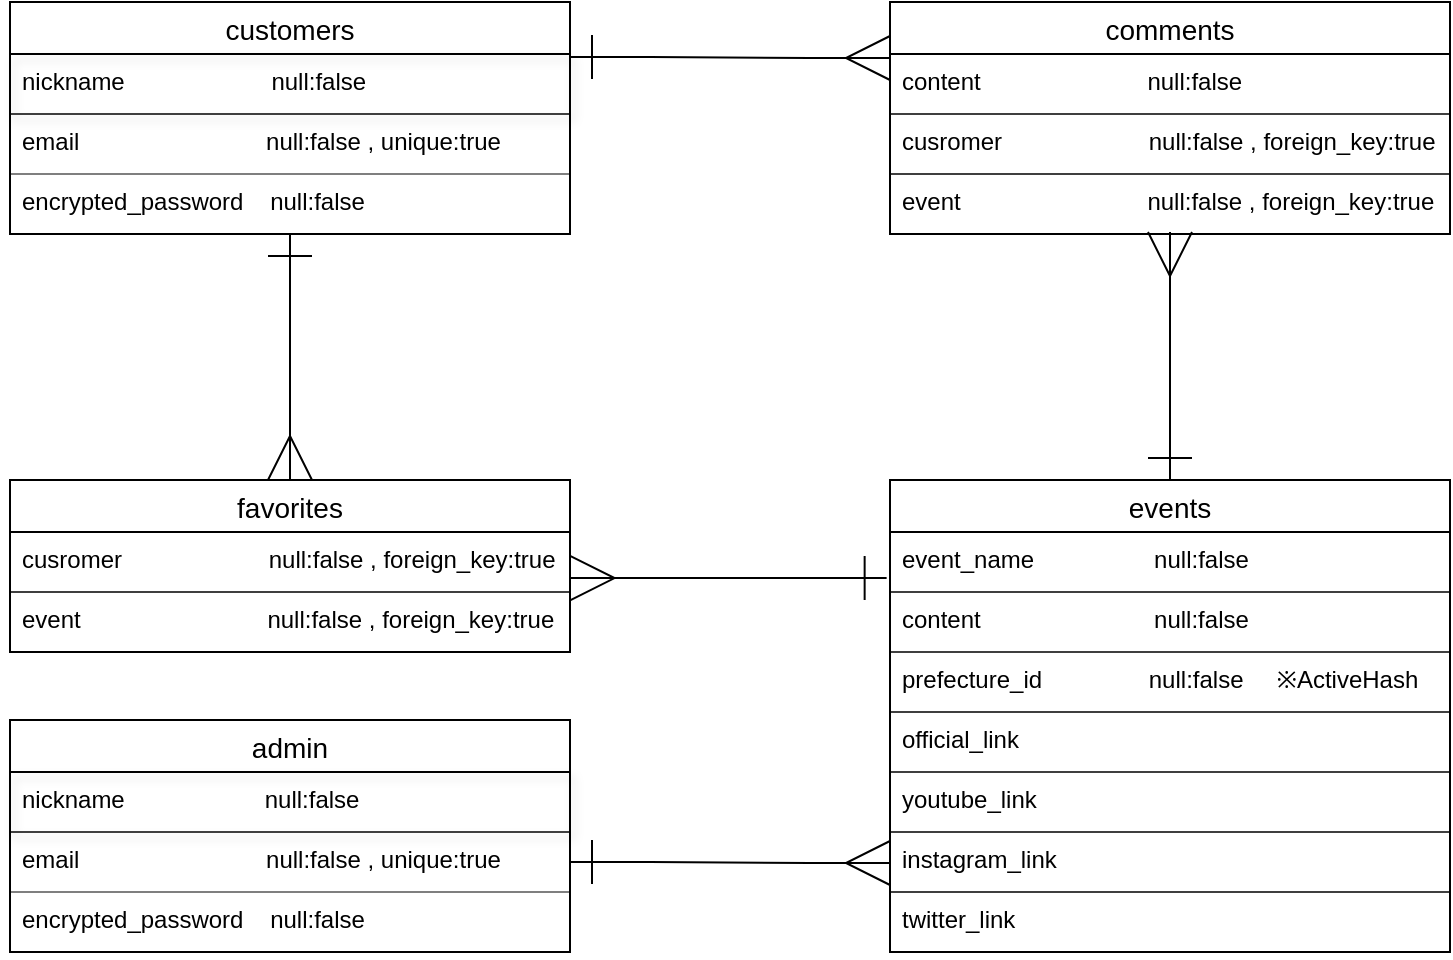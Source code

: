 <mxfile>
    <diagram id="mtUBJsGznqgdT3qcD4_Z" name="ページ1">
        <mxGraphModel dx="604" dy="740" grid="1" gridSize="10" guides="1" tooltips="1" connect="1" arrows="1" fold="1" page="1" pageScale="1" pageWidth="827" pageHeight="1169" math="0" shadow="0">
            <root>
                <mxCell id="0"/>
                <mxCell id="1" parent="0"/>
                <mxCell id="2" value="customers" style="swimlane;fontStyle=0;childLayout=stackLayout;horizontal=1;startSize=26;horizontalStack=0;resizeParent=1;resizeParentMax=0;resizeLast=0;collapsible=1;marginBottom=0;align=center;fontSize=14;" vertex="1" parent="1">
                    <mxGeometry x="40" y="80" width="280" height="116" as="geometry">
                        <mxRectangle x="40" y="80" width="70" height="26" as="alternateBounds"/>
                    </mxGeometry>
                </mxCell>
                <mxCell id="3" value="nickname                      null:false " style="text;strokeColor=default;fillColor=none;spacingLeft=4;spacingRight=4;overflow=hidden;rotatable=0;points=[[0,0.5],[1,0.5]];portConstraint=eastwest;fontSize=12;opacity=50;shadow=1;" vertex="1" parent="2">
                    <mxGeometry y="26" width="280" height="30" as="geometry"/>
                </mxCell>
                <mxCell id="4" value="email                            null:false , unique:true" style="text;strokeColor=default;fillColor=none;spacingLeft=4;spacingRight=4;overflow=hidden;rotatable=0;points=[[0,0.5],[1,0.5]];portConstraint=eastwest;fontSize=12;opacity=50;" vertex="1" parent="2">
                    <mxGeometry y="56" width="280" height="30" as="geometry"/>
                </mxCell>
                <mxCell id="5" value="encrypted_password    null:false " style="text;strokeColor=none;fillColor=none;spacingLeft=4;spacingRight=4;overflow=hidden;rotatable=0;points=[[0,0.5],[1,0.5]];portConstraint=eastwest;fontSize=12;" vertex="1" parent="2">
                    <mxGeometry y="86" width="280" height="30" as="geometry"/>
                </mxCell>
                <mxCell id="15" value="events" style="swimlane;fontStyle=0;childLayout=stackLayout;horizontal=1;startSize=26;horizontalStack=0;resizeParent=1;resizeParentMax=0;resizeLast=0;collapsible=1;marginBottom=0;align=center;fontSize=14;" vertex="1" parent="1">
                    <mxGeometry x="480" y="319" width="280" height="236" as="geometry"/>
                </mxCell>
                <mxCell id="16" value="event_name                  null:false" style="text;strokeColor=default;fillColor=none;spacingLeft=4;spacingRight=4;overflow=hidden;rotatable=0;points=[[0,0.5],[1,0.5]];portConstraint=eastwest;fontSize=12;opacity=50;" vertex="1" parent="15">
                    <mxGeometry y="26" width="280" height="30" as="geometry"/>
                </mxCell>
                <mxCell id="17" value="content                          null:false" style="text;strokeColor=default;fillColor=none;spacingLeft=4;spacingRight=4;overflow=hidden;rotatable=0;points=[[0,0.5],[1,0.5]];portConstraint=eastwest;fontSize=12;opacity=50;" vertex="1" parent="15">
                    <mxGeometry y="56" width="280" height="30" as="geometry"/>
                </mxCell>
                <mxCell id="21" value="prefecture_id                null:false     ※ActiveHash" style="text;strokeColor=default;fillColor=none;spacingLeft=4;spacingRight=4;overflow=hidden;rotatable=0;points=[[0,0.5],[1,0.5]];portConstraint=eastwest;fontSize=12;strokeWidth=1;opacity=50;" vertex="1" parent="15">
                    <mxGeometry y="86" width="280" height="30" as="geometry"/>
                </mxCell>
                <mxCell id="22" value="official_link " style="text;strokeColor=default;fillColor=none;spacingLeft=4;spacingRight=4;overflow=hidden;rotatable=0;points=[[0,0.5],[1,0.5]];portConstraint=eastwest;fontSize=12;opacity=50;" vertex="1" parent="15">
                    <mxGeometry y="116" width="280" height="30" as="geometry"/>
                </mxCell>
                <mxCell id="34" value="youtube_link" style="text;strokeColor=default;fillColor=none;spacingLeft=4;spacingRight=4;overflow=hidden;rotatable=0;points=[[0,0.5],[1,0.5]];portConstraint=eastwest;fontSize=12;opacity=50;" vertex="1" parent="15">
                    <mxGeometry y="146" width="280" height="30" as="geometry"/>
                </mxCell>
                <mxCell id="23" value="instagram_link    " style="text;strokeColor=default;fillColor=none;spacingLeft=4;spacingRight=4;overflow=hidden;rotatable=0;points=[[0,0.5],[1,0.5]];portConstraint=eastwest;fontSize=12;opacity=50;" vertex="1" parent="15">
                    <mxGeometry y="176" width="280" height="30" as="geometry"/>
                </mxCell>
                <mxCell id="24" value="twitter_link    " style="text;strokeColor=default;fillColor=none;spacingLeft=4;spacingRight=4;overflow=hidden;rotatable=0;points=[[0,0.5],[1,0.5]];portConstraint=eastwest;fontSize=12;opacity=50;" vertex="1" parent="15">
                    <mxGeometry y="206" width="280" height="30" as="geometry"/>
                </mxCell>
                <mxCell id="25" value="admin" style="swimlane;fontStyle=0;childLayout=stackLayout;horizontal=1;startSize=26;horizontalStack=0;resizeParent=1;resizeParentMax=0;resizeLast=0;collapsible=1;marginBottom=0;align=center;fontSize=14;" vertex="1" parent="1">
                    <mxGeometry x="40" y="439" width="280" height="116" as="geometry">
                        <mxRectangle x="40" y="80" width="70" height="26" as="alternateBounds"/>
                    </mxGeometry>
                </mxCell>
                <mxCell id="26" value="nickname                     null:false " style="text;strokeColor=default;fillColor=none;spacingLeft=4;spacingRight=4;overflow=hidden;rotatable=0;points=[[0,0.5],[1,0.5]];portConstraint=eastwest;fontSize=12;opacity=50;shadow=1;" vertex="1" parent="25">
                    <mxGeometry y="26" width="280" height="30" as="geometry"/>
                </mxCell>
                <mxCell id="27" value="email                            null:false , unique:true" style="text;strokeColor=default;fillColor=none;spacingLeft=4;spacingRight=4;overflow=hidden;rotatable=0;points=[[0,0.5],[1,0.5]];portConstraint=eastwest;fontSize=12;opacity=50;" vertex="1" parent="25">
                    <mxGeometry y="56" width="280" height="30" as="geometry"/>
                </mxCell>
                <mxCell id="28" value="encrypted_password    null:false " style="text;strokeColor=none;fillColor=none;spacingLeft=4;spacingRight=4;overflow=hidden;rotatable=0;points=[[0,0.5],[1,0.5]];portConstraint=eastwest;fontSize=12;" vertex="1" parent="25">
                    <mxGeometry y="86" width="280" height="30" as="geometry"/>
                </mxCell>
                <mxCell id="29" value="comments" style="swimlane;fontStyle=0;childLayout=stackLayout;horizontal=1;startSize=26;horizontalStack=0;resizeParent=1;resizeParentMax=0;resizeLast=0;collapsible=1;marginBottom=0;align=center;fontSize=14;" vertex="1" parent="1">
                    <mxGeometry x="480" y="80" width="280" height="116" as="geometry">
                        <mxRectangle x="40" y="80" width="70" height="26" as="alternateBounds"/>
                    </mxGeometry>
                </mxCell>
                <mxCell id="31" value="content                         null:false" style="text;strokeColor=default;fillColor=none;spacingLeft=4;spacingRight=4;overflow=hidden;rotatable=0;points=[[0,0.5],[1,0.5]];portConstraint=eastwest;fontSize=12;opacity=50;" vertex="1" parent="29">
                    <mxGeometry y="26" width="280" height="30" as="geometry"/>
                </mxCell>
                <mxCell id="44" value="cusromer                      null:false , foreign_key:true" style="text;strokeColor=default;fillColor=none;spacingLeft=4;spacingRight=4;overflow=hidden;rotatable=0;points=[[0,0.5],[1,0.5]];portConstraint=eastwest;fontSize=12;opacity=50;" vertex="1" parent="29">
                    <mxGeometry y="56" width="280" height="30" as="geometry"/>
                </mxCell>
                <mxCell id="43" value="event                            null:false , foreign_key:true" style="text;strokeColor=default;fillColor=none;spacingLeft=4;spacingRight=4;overflow=hidden;rotatable=0;points=[[0,0.5],[1,0.5]];portConstraint=eastwest;fontSize=12;opacity=50;" vertex="1" parent="29">
                    <mxGeometry y="86" width="280" height="30" as="geometry"/>
                </mxCell>
                <mxCell id="35" value="" style="edgeStyle=entityRelationEdgeStyle;fontSize=12;html=1;endArrow=ERmany;startSize=20;startArrow=ERone;startFill=0;endFill=0;strokeWidth=1;targetPerimeterSpacing=0;endSize=20;" edge="1" parent="1">
                    <mxGeometry width="100" height="100" relative="1" as="geometry">
                        <mxPoint x="320" y="107.5" as="sourcePoint"/>
                        <mxPoint x="480" y="108" as="targetPoint"/>
                    </mxGeometry>
                </mxCell>
                <mxCell id="38" value="" style="fontSize=12;html=1;endArrow=ERmany;startSize=20;startArrow=ERone;startFill=0;endFill=0;strokeWidth=1;targetPerimeterSpacing=0;endSize=20;exitX=0.5;exitY=0;exitDx=0;exitDy=0;" edge="1" parent="1" source="15">
                    <mxGeometry width="100" height="100" relative="1" as="geometry">
                        <mxPoint x="620" y="314" as="sourcePoint"/>
                        <mxPoint x="620" y="195" as="targetPoint"/>
                    </mxGeometry>
                </mxCell>
                <mxCell id="39" value="" style="edgeStyle=entityRelationEdgeStyle;fontSize=12;html=1;endArrow=ERmany;startSize=20;startArrow=ERone;startFill=0;endFill=0;strokeWidth=1;targetPerimeterSpacing=0;endSize=20;" edge="1" parent="1">
                    <mxGeometry width="100" height="100" relative="1" as="geometry">
                        <mxPoint x="320" y="510" as="sourcePoint"/>
                        <mxPoint x="480" y="510.5" as="targetPoint"/>
                    </mxGeometry>
                </mxCell>
                <mxCell id="40" value="favorites" style="swimlane;fontStyle=0;childLayout=stackLayout;horizontal=1;startSize=26;horizontalStack=0;resizeParent=1;resizeParentMax=0;resizeLast=0;collapsible=1;marginBottom=0;align=center;fontSize=14;" vertex="1" parent="1">
                    <mxGeometry x="40" y="319" width="280" height="86" as="geometry">
                        <mxRectangle x="40" y="80" width="70" height="26" as="alternateBounds"/>
                    </mxGeometry>
                </mxCell>
                <mxCell id="41" value="cusromer                      null:false , foreign_key:true" style="text;strokeColor=default;fillColor=none;spacingLeft=4;spacingRight=4;overflow=hidden;rotatable=0;points=[[0,0.5],[1,0.5]];portConstraint=eastwest;fontSize=12;opacity=50;" vertex="1" parent="40">
                    <mxGeometry y="26" width="280" height="30" as="geometry"/>
                </mxCell>
                <mxCell id="46" value="event                            null:false , foreign_key:true" style="text;strokeColor=default;fillColor=none;spacingLeft=4;spacingRight=4;overflow=hidden;rotatable=0;points=[[0,0.5],[1,0.5]];portConstraint=eastwest;fontSize=12;opacity=50;" vertex="1" parent="40">
                    <mxGeometry y="56" width="280" height="30" as="geometry"/>
                </mxCell>
                <mxCell id="47" value="" style="edgeStyle=entityRelationEdgeStyle;fontSize=12;html=1;endArrow=ERmany;startSize=20;startArrow=ERone;startFill=0;endFill=0;strokeWidth=1;targetPerimeterSpacing=0;endSize=20;exitX=-0.006;exitY=0.767;exitDx=0;exitDy=0;exitPerimeter=0;entryX=1.001;entryY=0.767;entryDx=0;entryDy=0;entryPerimeter=0;" edge="1" parent="1" source="16" target="41">
                    <mxGeometry width="100" height="100" relative="1" as="geometry">
                        <mxPoint x="450" y="362" as="sourcePoint"/>
                        <mxPoint x="480" y="370.5" as="targetPoint"/>
                    </mxGeometry>
                </mxCell>
                <mxCell id="48" value="" style="fontSize=12;html=1;endArrow=ERmany;startSize=20;startArrow=ERone;startFill=0;endFill=0;strokeWidth=1;targetPerimeterSpacing=0;endSize=20;entryX=0.5;entryY=0;entryDx=0;entryDy=0;" edge="1" parent="1" target="40">
                    <mxGeometry width="100" height="100" relative="1" as="geometry">
                        <mxPoint x="180" y="196" as="sourcePoint"/>
                        <mxPoint x="180" y="310" as="targetPoint"/>
                    </mxGeometry>
                </mxCell>
            </root>
        </mxGraphModel>
    </diagram>
</mxfile>